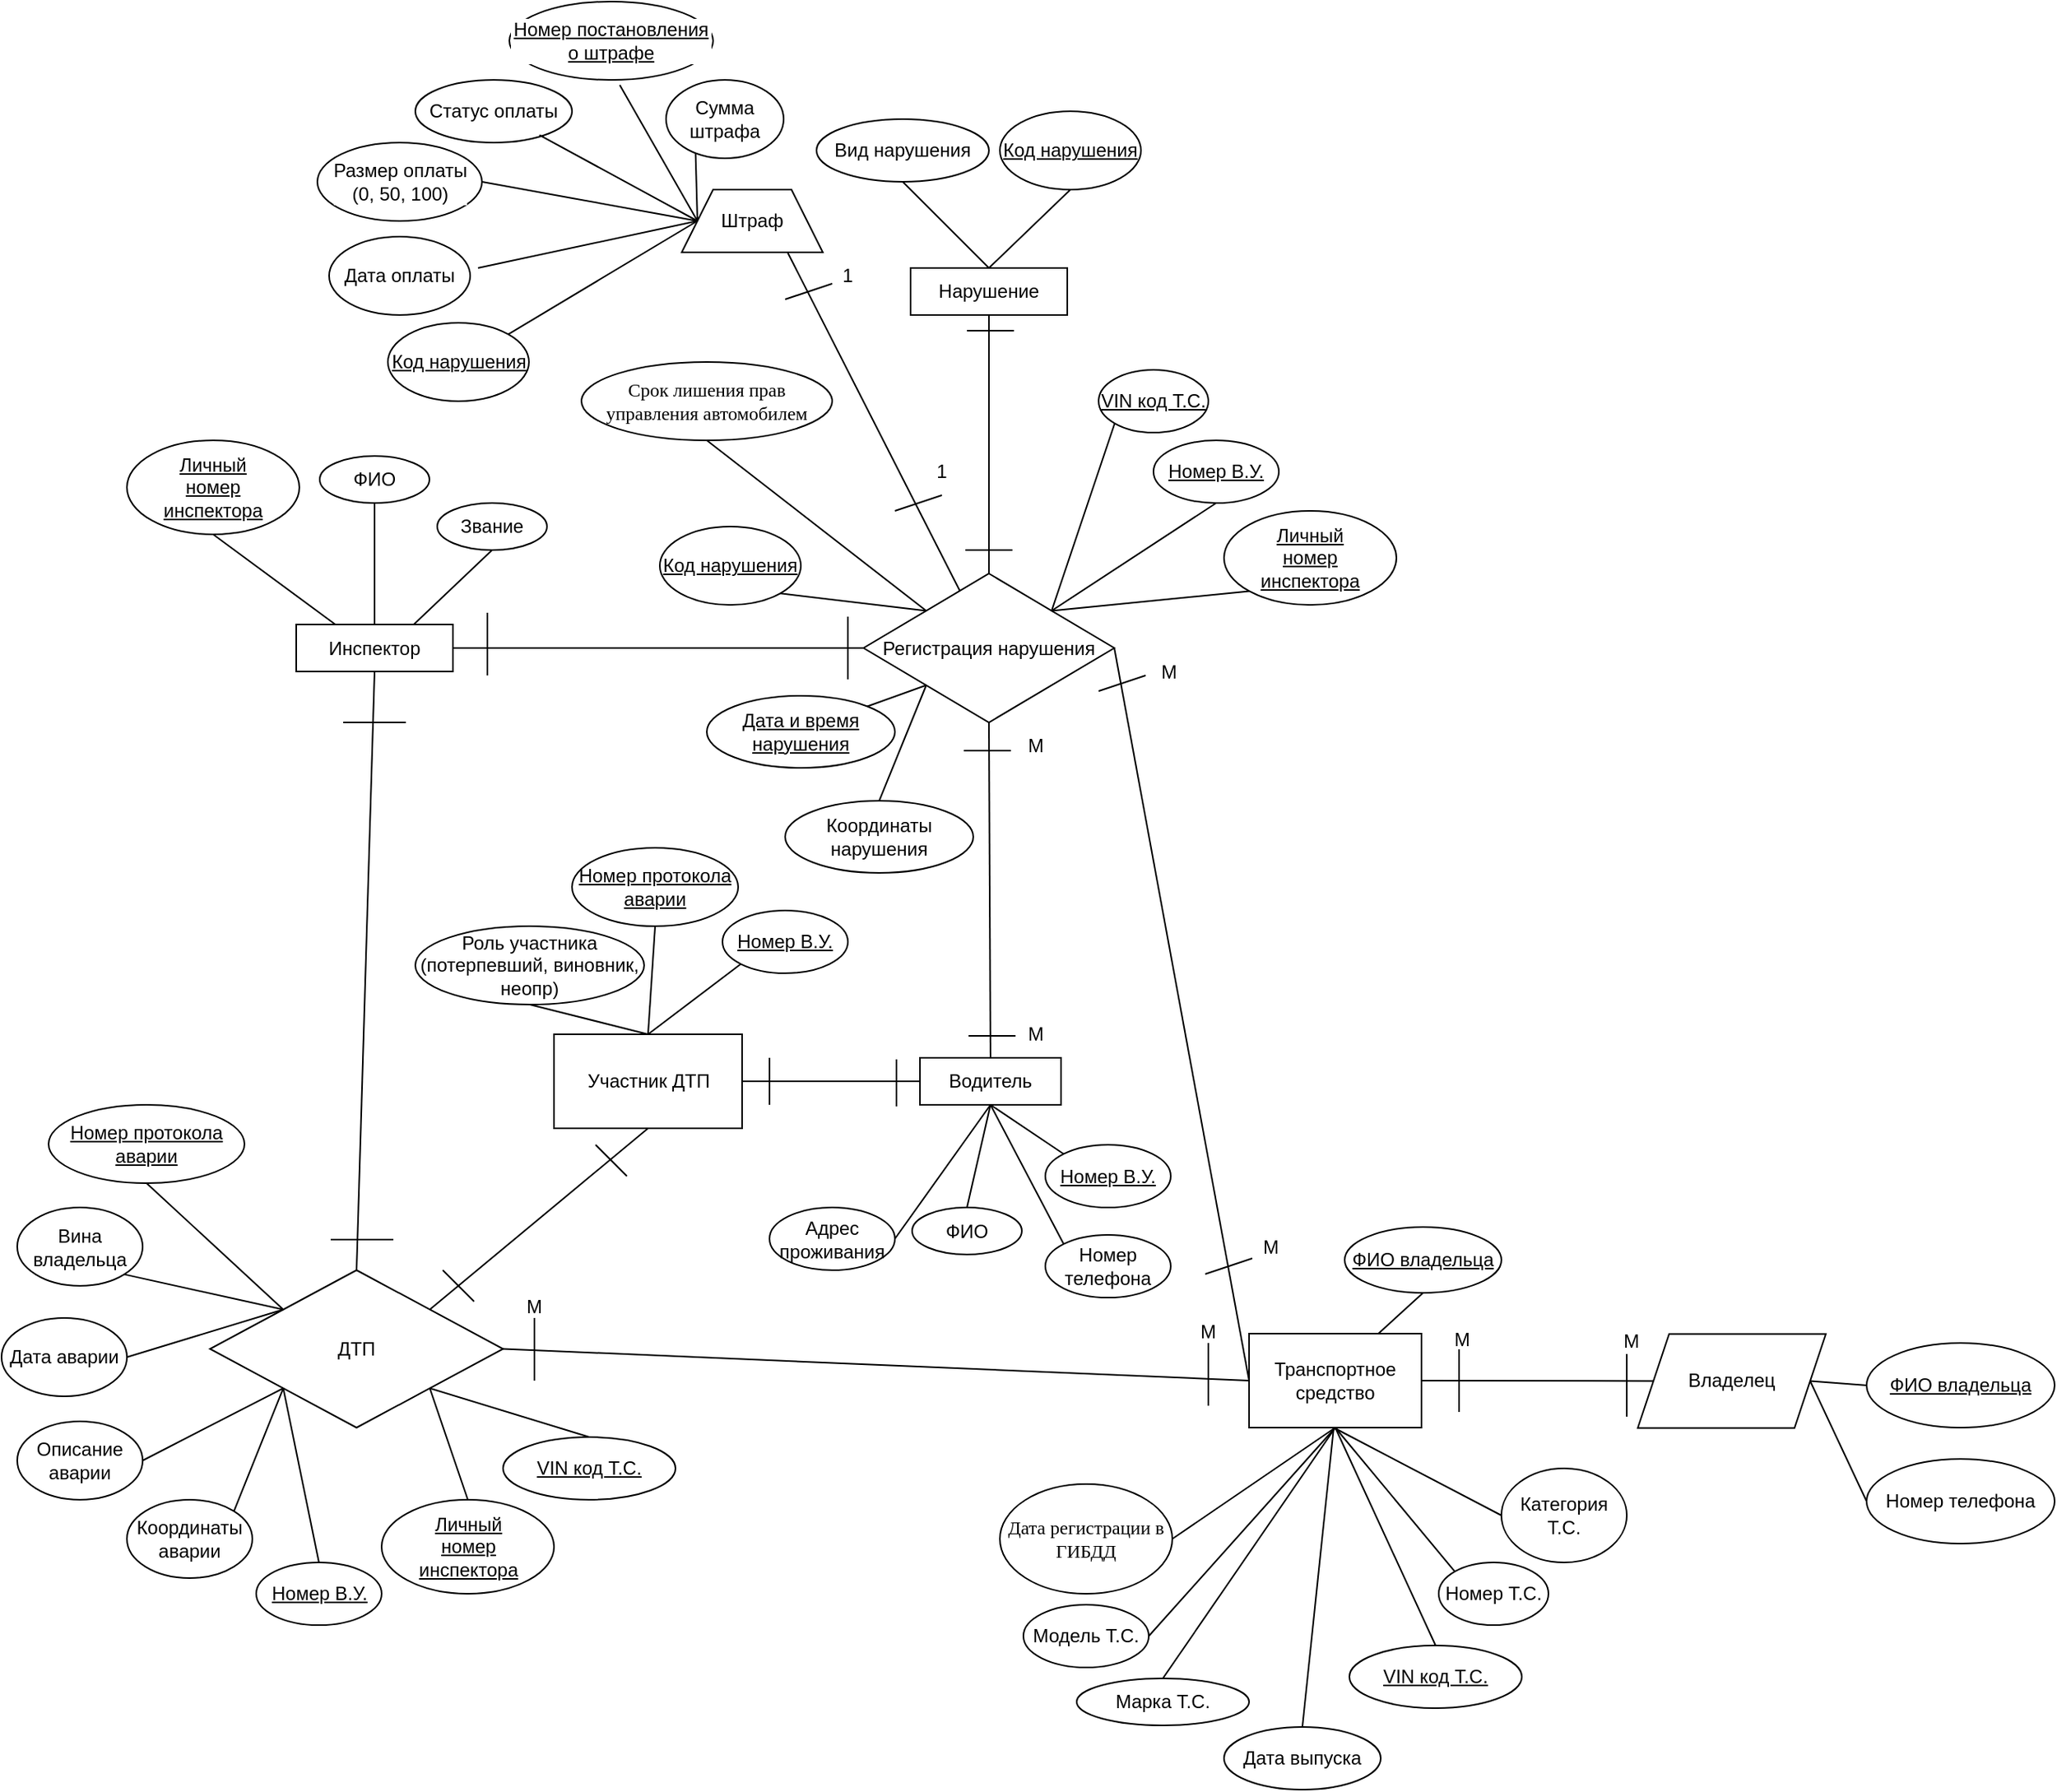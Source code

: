 <mxfile version="24.8.3">
  <diagram name="Страница — 1" id="uybRoan9pvtPxitQQdLI">
    <mxGraphModel dx="2293" dy="2007" grid="1" gridSize="10" guides="1" tooltips="1" connect="1" arrows="0" fold="1" page="1" pageScale="1" pageWidth="827" pageHeight="1169" math="0" shadow="0">
      <root>
        <mxCell id="0" />
        <mxCell id="1" parent="0" />
        <mxCell id="2xZ_PK04om7FWo83Txfk-1" value="Инспектор" style="rounded=0;whiteSpace=wrap;html=1;" parent="1" vertex="1">
          <mxGeometry x="-442" y="127.5" width="100" height="30" as="geometry" />
        </mxCell>
        <mxCell id="2xZ_PK04om7FWo83Txfk-3" value="Водитель" style="rounded=0;whiteSpace=wrap;html=1;" parent="1" vertex="1">
          <mxGeometry x="-44" y="404" width="90" height="30" as="geometry" />
        </mxCell>
        <mxCell id="2xZ_PK04om7FWo83Txfk-4" value="ФИО" style="ellipse;whiteSpace=wrap;html=1;" parent="1" vertex="1">
          <mxGeometry x="-49" y="499.5" width="70" height="30" as="geometry" />
        </mxCell>
        <mxCell id="2xZ_PK04om7FWo83Txfk-9" value="" style="endArrow=none;html=1;rounded=0;exitX=0.5;exitY=1;exitDx=0;exitDy=0;entryX=0.5;entryY=0;entryDx=0;entryDy=0;" parent="1" source="2xZ_PK04om7FWo83Txfk-3" target="2xZ_PK04om7FWo83Txfk-4" edge="1">
          <mxGeometry width="50" height="50" relative="1" as="geometry">
            <mxPoint x="326" y="796.5" as="sourcePoint" />
            <mxPoint x="-14" y="564" as="targetPoint" />
          </mxGeometry>
        </mxCell>
        <mxCell id="2xZ_PK04om7FWo83Txfk-10" value="Номер В.У." style="ellipse;whiteSpace=wrap;html=1;fontStyle=4" parent="1" vertex="1">
          <mxGeometry x="36" y="459.5" width="80" height="40" as="geometry" />
        </mxCell>
        <mxCell id="2xZ_PK04om7FWo83Txfk-11" value="" style="endArrow=none;html=1;rounded=0;entryX=0;entryY=0;entryDx=0;entryDy=0;" parent="1" target="2xZ_PK04om7FWo83Txfk-10" edge="1">
          <mxGeometry width="50" height="50" relative="1" as="geometry">
            <mxPoint x="1" y="434" as="sourcePoint" />
            <mxPoint x="396" y="766.5" as="targetPoint" />
          </mxGeometry>
        </mxCell>
        <mxCell id="2xZ_PK04om7FWo83Txfk-12" value="Номер телефона" style="ellipse;whiteSpace=wrap;html=1;" parent="1" vertex="1">
          <mxGeometry x="36" y="517" width="80" height="40" as="geometry" />
        </mxCell>
        <mxCell id="2xZ_PK04om7FWo83Txfk-13" value="" style="endArrow=none;html=1;rounded=0;entryX=0;entryY=0;entryDx=0;entryDy=0;exitX=0.5;exitY=1;exitDx=0;exitDy=0;" parent="1" source="2xZ_PK04om7FWo83Txfk-3" target="2xZ_PK04om7FWo83Txfk-12" edge="1">
          <mxGeometry width="50" height="50" relative="1" as="geometry">
            <mxPoint x="346" y="816.5" as="sourcePoint" />
            <mxPoint x="396" y="766.5" as="targetPoint" />
          </mxGeometry>
        </mxCell>
        <mxCell id="2xZ_PK04om7FWo83Txfk-15" value="Адрес проживания" style="ellipse;whiteSpace=wrap;html=1;" parent="1" vertex="1">
          <mxGeometry x="-140" y="499.5" width="80" height="40" as="geometry" />
        </mxCell>
        <mxCell id="2xZ_PK04om7FWo83Txfk-17" value="" style="endArrow=none;html=1;rounded=0;exitX=1;exitY=0.5;exitDx=0;exitDy=0;entryX=0.5;entryY=1;entryDx=0;entryDy=0;" parent="1" source="2xZ_PK04om7FWo83Txfk-15" target="2xZ_PK04om7FWo83Txfk-3" edge="1">
          <mxGeometry width="50" height="50" relative="1" as="geometry">
            <mxPoint x="216" y="686.5" as="sourcePoint" />
            <mxPoint x="256" y="636.5" as="targetPoint" />
          </mxGeometry>
        </mxCell>
        <mxCell id="2xZ_PK04om7FWo83Txfk-18" value="Нарушение" style="rounded=0;whiteSpace=wrap;html=1;" parent="1" vertex="1">
          <mxGeometry x="-50" y="-100" width="100" height="30" as="geometry" />
        </mxCell>
        <mxCell id="2xZ_PK04om7FWo83Txfk-20" value="&lt;u&gt;Личный&lt;/u&gt;&lt;div&gt;&lt;u&gt;номер&lt;/u&gt;&lt;/div&gt;&lt;div&gt;&lt;u&gt;инспектора&lt;/u&gt;&lt;/div&gt;" style="ellipse;whiteSpace=wrap;html=1;" parent="1" vertex="1">
          <mxGeometry x="-550" y="10" width="110" height="60" as="geometry" />
        </mxCell>
        <mxCell id="2xZ_PK04om7FWo83Txfk-21" value="" style="endArrow=none;html=1;rounded=0;entryX=0.5;entryY=1;entryDx=0;entryDy=0;exitX=0.25;exitY=0;exitDx=0;exitDy=0;" parent="1" source="2xZ_PK04om7FWo83Txfk-1" target="2xZ_PK04om7FWo83Txfk-20" edge="1">
          <mxGeometry width="50" height="50" relative="1" as="geometry">
            <mxPoint x="-1032" y="140" as="sourcePoint" />
            <mxPoint x="-982" y="90" as="targetPoint" />
          </mxGeometry>
        </mxCell>
        <mxCell id="2xZ_PK04om7FWo83Txfk-24" value="Транспортное&lt;div&gt;средство&lt;/div&gt;" style="rounded=0;whiteSpace=wrap;html=1;" parent="1" vertex="1">
          <mxGeometry x="166" y="580" width="110" height="60" as="geometry" />
        </mxCell>
        <mxCell id="2xZ_PK04om7FWo83Txfk-30" value="Номер Т.С." style="ellipse;whiteSpace=wrap;html=1;fontStyle=0" parent="1" vertex="1">
          <mxGeometry x="287" y="726" width="70" height="40" as="geometry" />
        </mxCell>
        <mxCell id="2xZ_PK04om7FWo83Txfk-32" value="Модель Т.С." style="ellipse;whiteSpace=wrap;html=1;" parent="1" vertex="1">
          <mxGeometry x="22" y="753" width="80" height="40" as="geometry" />
        </mxCell>
        <mxCell id="2xZ_PK04om7FWo83Txfk-34" value="" style="endArrow=none;html=1;rounded=0;exitX=0.5;exitY=1;exitDx=0;exitDy=0;entryX=0;entryY=0;entryDx=0;entryDy=0;" parent="1" source="2xZ_PK04om7FWo83Txfk-24" target="2xZ_PK04om7FWo83Txfk-30" edge="1">
          <mxGeometry width="50" height="50" relative="1" as="geometry">
            <mxPoint x="397" y="686" as="sourcePoint" />
            <mxPoint x="447" y="636" as="targetPoint" />
          </mxGeometry>
        </mxCell>
        <mxCell id="2xZ_PK04om7FWo83Txfk-41" value="Дата выпуска" style="ellipse;whiteSpace=wrap;html=1;" parent="1" vertex="1">
          <mxGeometry x="150" y="831" width="100" height="40" as="geometry" />
        </mxCell>
        <mxCell id="DVrpvTOk0jTV4oM5Se0g-2" value="&#xa;&lt;b style=&quot;font-weight: normal; font-size: 12px;&quot; id=&quot;docs-internal-guid-81faf70e-7fff-be24-3cce-21bf5d25a622&quot;&gt;&lt;span style=&quot;font-size: 12px; font-family: &amp;quot;Times New Roman&amp;quot;, serif; background-color: transparent; font-weight: 400; font-style: normal; font-variant: normal; text-decoration: none; vertical-align: baseline; white-space: pre-wrap;&quot;&gt;Дата регистрации в ГИБДД&lt;/span&gt;&lt;/b&gt;&#xa;&#xa;" style="ellipse;whiteSpace=wrap;html=1;fontColor=#000000;fontSize=12;verticalAlign=top;" parent="1" vertex="1">
          <mxGeometry x="7" y="676" width="110" height="70" as="geometry" />
        </mxCell>
        <mxCell id="DVrpvTOk0jTV4oM5Se0g-3" value="" style="endArrow=none;html=1;rounded=0;exitX=1;exitY=0.5;exitDx=0;exitDy=0;entryX=0.5;entryY=1;entryDx=0;entryDy=0;" parent="1" source="DVrpvTOk0jTV4oM5Se0g-2" target="2xZ_PK04om7FWo83Txfk-24" edge="1">
          <mxGeometry width="50" height="50" relative="1" as="geometry">
            <mxPoint x="127" y="701" as="sourcePoint" />
            <mxPoint x="317" y="646" as="targetPoint" />
            <Array as="points" />
          </mxGeometry>
        </mxCell>
        <mxCell id="DVrpvTOk0jTV4oM5Se0g-5" value="&lt;b style=&quot;font-weight: normal; font-size: 12px;&quot; id=&quot;docs-internal-guid-deb80641-7fff-4cc3-0323-eca9b664dfb7&quot;&gt;&lt;span style=&quot;font-size: 12px; font-family: &amp;quot;Times New Roman&amp;quot;, serif; background-color: transparent; font-weight: 400; font-style: normal; font-variant: normal; text-decoration: none; vertical-align: baseline; white-space: pre-wrap;&quot;&gt;Срок лишения прав управления автомобилем&lt;/span&gt;&lt;/b&gt;" style="ellipse;whiteSpace=wrap;html=1;fontColor=default;verticalAlign=middle;fontSize=12;" parent="1" vertex="1">
          <mxGeometry x="-260" y="-40" width="160" height="50" as="geometry" />
        </mxCell>
        <mxCell id="DVrpvTOk0jTV4oM5Se0g-6" value="" style="endArrow=none;html=1;rounded=0;exitX=0;exitY=0;exitDx=0;exitDy=0;entryX=0.5;entryY=1;entryDx=0;entryDy=0;" parent="1" source="DVrpvTOk0jTV4oM5Se0g-7" target="DVrpvTOk0jTV4oM5Se0g-5" edge="1">
          <mxGeometry width="50" height="50" relative="1" as="geometry">
            <mxPoint x="270" y="180" as="sourcePoint" />
            <mxPoint x="320" y="130" as="targetPoint" />
          </mxGeometry>
        </mxCell>
        <mxCell id="DVrpvTOk0jTV4oM5Se0g-7" value="Регистрация нарушения" style="rhombus;whiteSpace=wrap;html=1;" parent="1" vertex="1">
          <mxGeometry x="-80" y="95" width="160" height="95" as="geometry" />
        </mxCell>
        <mxCell id="DVrpvTOk0jTV4oM5Se0g-9" value="" style="endArrow=none;html=1;rounded=0;entryX=0;entryY=0.5;entryDx=0;entryDy=0;" parent="1" target="DVrpvTOk0jTV4oM5Se0g-10" edge="1">
          <mxGeometry width="50" height="50" relative="1" as="geometry">
            <mxPoint x="220" y="640" as="sourcePoint" />
            <mxPoint x="347.692" y="700.446" as="targetPoint" />
          </mxGeometry>
        </mxCell>
        <mxCell id="DVrpvTOk0jTV4oM5Se0g-10" value="Категория Т.С." style="ellipse;whiteSpace=wrap;html=1;" parent="1" vertex="1">
          <mxGeometry x="327" y="666" width="80" height="60" as="geometry" />
        </mxCell>
        <mxCell id="DVrpvTOk0jTV4oM5Se0g-13" value="VIN код Т.С." style="ellipse;whiteSpace=wrap;html=1;fontStyle=4" parent="1" vertex="1">
          <mxGeometry x="230" y="779" width="110" height="40" as="geometry" />
        </mxCell>
        <mxCell id="DVrpvTOk0jTV4oM5Se0g-15" value="Марка Т.С." style="ellipse;whiteSpace=wrap;html=1;" parent="1" vertex="1">
          <mxGeometry x="56" y="800" width="110" height="30" as="geometry" />
        </mxCell>
        <mxCell id="DVrpvTOk0jTV4oM5Se0g-18" value="" style="endArrow=none;html=1;rounded=0;exitX=0.5;exitY=0;exitDx=0;exitDy=0;entryX=0.5;entryY=1;entryDx=0;entryDy=0;" parent="1" source="DVrpvTOk0jTV4oM5Se0g-13" target="2xZ_PK04om7FWo83Txfk-24" edge="1">
          <mxGeometry width="50" height="50" relative="1" as="geometry">
            <mxPoint x="307" y="856" as="sourcePoint" />
            <mxPoint x="357" y="806" as="targetPoint" />
          </mxGeometry>
        </mxCell>
        <mxCell id="DVrpvTOk0jTV4oM5Se0g-21" value="Код нарушения" style="ellipse;whiteSpace=wrap;html=1;fontStyle=4" parent="1" vertex="1">
          <mxGeometry x="7" y="-200" width="90" height="50" as="geometry" />
        </mxCell>
        <mxCell id="DVrpvTOk0jTV4oM5Se0g-22" value="Вид нарушения" style="ellipse;whiteSpace=wrap;html=1;" parent="1" vertex="1">
          <mxGeometry x="-110" y="-195" width="110" height="40" as="geometry" />
        </mxCell>
        <mxCell id="DVrpvTOk0jTV4oM5Se0g-23" value="" style="endArrow=none;html=1;rounded=0;exitX=0.5;exitY=0;exitDx=0;exitDy=0;entryX=0.5;entryY=1;entryDx=0;entryDy=0;" parent="1" source="2xZ_PK04om7FWo83Txfk-18" target="DVrpvTOk0jTV4oM5Se0g-22" edge="1">
          <mxGeometry width="50" height="50" relative="1" as="geometry">
            <mxPoint x="-130" y="140" as="sourcePoint" />
            <mxPoint x="-80" y="90" as="targetPoint" />
          </mxGeometry>
        </mxCell>
        <mxCell id="DVrpvTOk0jTV4oM5Se0g-24" value="" style="endArrow=none;html=1;rounded=0;exitX=0.5;exitY=1;exitDx=0;exitDy=0;entryX=0.5;entryY=0;entryDx=0;entryDy=0;" parent="1" source="DVrpvTOk0jTV4oM5Se0g-21" target="2xZ_PK04om7FWo83Txfk-18" edge="1">
          <mxGeometry width="50" height="50" relative="1" as="geometry">
            <mxPoint x="-130" y="140" as="sourcePoint" />
            <mxPoint x="-80" y="90" as="targetPoint" />
          </mxGeometry>
        </mxCell>
        <mxCell id="DVrpvTOk0jTV4oM5Se0g-27" value="&lt;u&gt;Дата и время нарушения&lt;/u&gt;" style="ellipse;whiteSpace=wrap;html=1;" parent="1" vertex="1">
          <mxGeometry x="-180" y="173" width="120" height="46" as="geometry" />
        </mxCell>
        <mxCell id="DVrpvTOk0jTV4oM5Se0g-28" value="" style="endArrow=none;html=1;rounded=0;exitX=1;exitY=0;exitDx=0;exitDy=0;entryX=0;entryY=1;entryDx=0;entryDy=0;" parent="1" source="DVrpvTOk0jTV4oM5Se0g-27" target="DVrpvTOk0jTV4oM5Se0g-7" edge="1">
          <mxGeometry width="50" height="50" relative="1" as="geometry">
            <mxPoint x="10" y="200" as="sourcePoint" />
            <mxPoint x="60" y="150" as="targetPoint" />
          </mxGeometry>
        </mxCell>
        <mxCell id="DVrpvTOk0jTV4oM5Se0g-29" value="Координаты нарушения" style="ellipse;whiteSpace=wrap;html=1;" parent="1" vertex="1">
          <mxGeometry x="-130" y="240" width="120" height="46" as="geometry" />
        </mxCell>
        <mxCell id="DVrpvTOk0jTV4oM5Se0g-30" value="" style="endArrow=none;html=1;rounded=0;exitX=0.5;exitY=0;exitDx=0;exitDy=0;entryX=0;entryY=1;entryDx=0;entryDy=0;" parent="1" source="DVrpvTOk0jTV4oM5Se0g-29" target="DVrpvTOk0jTV4oM5Se0g-7" edge="1">
          <mxGeometry width="50" height="50" relative="1" as="geometry">
            <mxPoint x="10" y="210" as="sourcePoint" />
            <mxPoint x="60" y="160" as="targetPoint" />
          </mxGeometry>
        </mxCell>
        <mxCell id="DVrpvTOk0jTV4oM5Se0g-31" value="Номер В.У." style="ellipse;whiteSpace=wrap;html=1;fontStyle=4" parent="1" vertex="1">
          <mxGeometry x="105" y="10" width="80" height="40" as="geometry" />
        </mxCell>
        <mxCell id="DVrpvTOk0jTV4oM5Se0g-32" value="" style="endArrow=none;html=1;rounded=0;entryX=0.5;entryY=1;entryDx=0;entryDy=0;exitX=1;exitY=0;exitDx=0;exitDy=0;" parent="1" source="DVrpvTOk0jTV4oM5Se0g-7" target="DVrpvTOk0jTV4oM5Se0g-31" edge="1">
          <mxGeometry width="50" height="50" relative="1" as="geometry">
            <mxPoint y="190" as="sourcePoint" />
            <mxPoint x="50" y="140" as="targetPoint" />
          </mxGeometry>
        </mxCell>
        <mxCell id="DVrpvTOk0jTV4oM5Se0g-33" value="Код нарушения" style="ellipse;whiteSpace=wrap;html=1;fontStyle=4;horizontal=1;strokeColor=default;" parent="1" vertex="1">
          <mxGeometry x="-210" y="65" width="90" height="50" as="geometry" />
        </mxCell>
        <mxCell id="DVrpvTOk0jTV4oM5Se0g-34" value="" style="endArrow=none;html=1;rounded=0;exitX=1;exitY=1;exitDx=0;exitDy=0;entryX=0;entryY=0;entryDx=0;entryDy=0;" parent="1" source="DVrpvTOk0jTV4oM5Se0g-33" target="DVrpvTOk0jTV4oM5Se0g-7" edge="1">
          <mxGeometry width="50" height="50" relative="1" as="geometry">
            <mxPoint x="-100" y="180" as="sourcePoint" />
            <mxPoint x="-50" y="130" as="targetPoint" />
          </mxGeometry>
        </mxCell>
        <mxCell id="DVrpvTOk0jTV4oM5Se0g-36" value="" style="endArrow=none;html=1;rounded=0;entryX=0.5;entryY=1;entryDx=0;entryDy=0;exitX=0.5;exitY=0;exitDx=0;exitDy=0;" parent="1" source="DVrpvTOk0jTV4oM5Se0g-7" target="2xZ_PK04om7FWo83Txfk-18" edge="1">
          <mxGeometry width="50" height="50" relative="1" as="geometry">
            <mxPoint x="70" y="20" as="sourcePoint" />
            <mxPoint y="-130" as="targetPoint" />
          </mxGeometry>
        </mxCell>
        <mxCell id="DVrpvTOk0jTV4oM5Se0g-37" value="Размер оплаты&lt;div&gt;(0, 50, 100)&lt;/div&gt;" style="ellipse;whiteSpace=wrap;html=1;labelBackgroundColor=#FFFFFF;" parent="1" vertex="1">
          <mxGeometry x="-428.5" y="-180" width="105" height="50" as="geometry" />
        </mxCell>
        <mxCell id="DVrpvTOk0jTV4oM5Se0g-39" value="Статус оплаты" style="ellipse;whiteSpace=wrap;html=1;labelBackgroundColor=#FFFFFF;" parent="1" vertex="1">
          <mxGeometry x="-366" y="-220" width="100" height="40" as="geometry" />
        </mxCell>
        <mxCell id="DVrpvTOk0jTV4oM5Se0g-41" value="Дата оплаты" style="ellipse;whiteSpace=wrap;html=1;fontStyle=0;labelBackgroundColor=#FFFFFF;" parent="1" vertex="1">
          <mxGeometry x="-421" y="-120" width="90" height="50" as="geometry" />
        </mxCell>
        <mxCell id="DVrpvTOk0jTV4oM5Se0g-43" value="Номер постановления о штрафе" style="ellipse;whiteSpace=wrap;html=1;fontStyle=4;labelBackgroundColor=#FFFFFF;" parent="1" vertex="1">
          <mxGeometry x="-306" y="-270" width="130" height="50" as="geometry" />
        </mxCell>
        <mxCell id="DVrpvTOk0jTV4oM5Se0g-53" value="&lt;u&gt;Личный&lt;/u&gt;&lt;div&gt;&lt;u&gt;номер&lt;/u&gt;&lt;/div&gt;&lt;div&gt;&lt;u&gt;инспектора&lt;/u&gt;&lt;/div&gt;" style="ellipse;whiteSpace=wrap;html=1;" parent="1" vertex="1">
          <mxGeometry x="150" y="55" width="110" height="60" as="geometry" />
        </mxCell>
        <mxCell id="DVrpvTOk0jTV4oM5Se0g-54" value="" style="endArrow=none;html=1;rounded=0;entryX=0;entryY=1;entryDx=0;entryDy=0;exitX=1;exitY=0;exitDx=0;exitDy=0;" parent="1" source="DVrpvTOk0jTV4oM5Se0g-7" target="DVrpvTOk0jTV4oM5Se0g-53" edge="1">
          <mxGeometry width="50" height="50" relative="1" as="geometry">
            <mxPoint x="-70" y="190" as="sourcePoint" />
            <mxPoint x="-20" y="140" as="targetPoint" />
          </mxGeometry>
        </mxCell>
        <mxCell id="DVrpvTOk0jTV4oM5Se0g-55" value="VIN код Т.С." style="ellipse;whiteSpace=wrap;html=1;fontStyle=4" parent="1" vertex="1">
          <mxGeometry x="70" y="-35" width="70" height="40" as="geometry" />
        </mxCell>
        <mxCell id="DVrpvTOk0jTV4oM5Se0g-56" value="" style="endArrow=none;html=1;rounded=0;entryX=0;entryY=1;entryDx=0;entryDy=0;exitX=1;exitY=0;exitDx=0;exitDy=0;" parent="1" source="DVrpvTOk0jTV4oM5Se0g-7" target="DVrpvTOk0jTV4oM5Se0g-55" edge="1">
          <mxGeometry width="50" height="50" relative="1" as="geometry">
            <mxPoint x="40" y="120" as="sourcePoint" />
            <mxPoint x="90" y="110" as="targetPoint" />
          </mxGeometry>
        </mxCell>
        <mxCell id="DVrpvTOk0jTV4oM5Se0g-57" value="" style="endArrow=none;html=1;rounded=0;exitX=1;exitY=0.5;exitDx=0;exitDy=0;entryX=0;entryY=0.5;entryDx=0;entryDy=0;" parent="1" source="2xZ_PK04om7FWo83Txfk-1" target="DVrpvTOk0jTV4oM5Se0g-7" edge="1">
          <mxGeometry width="50" height="50" relative="1" as="geometry">
            <mxPoint x="40" y="160" as="sourcePoint" />
            <mxPoint x="90" y="110" as="targetPoint" />
          </mxGeometry>
        </mxCell>
        <mxCell id="DVrpvTOk0jTV4oM5Se0g-58" value="ФИО" style="ellipse;whiteSpace=wrap;html=1;" parent="1" vertex="1">
          <mxGeometry x="-427" y="20" width="70" height="30" as="geometry" />
        </mxCell>
        <mxCell id="DVrpvTOk0jTV4oM5Se0g-59" value="Звание" style="ellipse;whiteSpace=wrap;html=1;" parent="1" vertex="1">
          <mxGeometry x="-352" y="50" width="70" height="30" as="geometry" />
        </mxCell>
        <mxCell id="DVrpvTOk0jTV4oM5Se0g-60" value="" style="endArrow=none;html=1;rounded=0;exitX=0.5;exitY=0;exitDx=0;exitDy=0;entryX=0.5;entryY=1;entryDx=0;entryDy=0;" parent="1" source="2xZ_PK04om7FWo83Txfk-1" target="DVrpvTOk0jTV4oM5Se0g-58" edge="1">
          <mxGeometry width="50" height="50" relative="1" as="geometry">
            <mxPoint x="-162" y="150" as="sourcePoint" />
            <mxPoint x="-112" y="100" as="targetPoint" />
          </mxGeometry>
        </mxCell>
        <mxCell id="DVrpvTOk0jTV4oM5Se0g-61" value="" style="endArrow=none;html=1;rounded=0;exitX=0.75;exitY=0;exitDx=0;exitDy=0;entryX=0.5;entryY=1;entryDx=0;entryDy=0;" parent="1" source="2xZ_PK04om7FWo83Txfk-1" target="DVrpvTOk0jTV4oM5Se0g-59" edge="1">
          <mxGeometry width="50" height="50" relative="1" as="geometry">
            <mxPoint x="-162" y="150" as="sourcePoint" />
            <mxPoint x="-112" y="100" as="targetPoint" />
          </mxGeometry>
        </mxCell>
        <mxCell id="DVrpvTOk0jTV4oM5Se0g-62" value="Штраф" style="shape=trapezoid;perimeter=trapezoidPerimeter;whiteSpace=wrap;html=1;fixedSize=1;labelBackgroundColor=#FFFFFF;" parent="1" vertex="1">
          <mxGeometry x="-196" y="-150" width="90" height="40" as="geometry" />
        </mxCell>
        <mxCell id="DVrpvTOk0jTV4oM5Se0g-71" value="" style="endArrow=none;html=1;rounded=0;entryX=0;entryY=0.5;entryDx=0;entryDy=0;exitX=1;exitY=0.5;exitDx=0;exitDy=0;" parent="1" source="2xZ_PK04om7FWo83Txfk-24" target="DVrpvTOk0jTV4oM5Se0g-72" edge="1">
          <mxGeometry width="50" height="50" relative="1" as="geometry">
            <mxPoint x="-33" y="697" as="sourcePoint" />
            <mxPoint x="347.0" y="627" as="targetPoint" />
          </mxGeometry>
        </mxCell>
        <mxCell id="DVrpvTOk0jTV4oM5Se0g-72" value="Владелец" style="shape=parallelogram;perimeter=parallelogramPerimeter;whiteSpace=wrap;html=1;fixedSize=1;" parent="1" vertex="1">
          <mxGeometry x="414" y="580.25" width="120" height="60" as="geometry" />
        </mxCell>
        <mxCell id="DVrpvTOk0jTV4oM5Se0g-73" value="" style="endArrow=none;html=1;rounded=0;exitX=1;exitY=0.5;exitDx=0;exitDy=0;entryX=0;entryY=0.5;entryDx=0;entryDy=0;" parent="1" source="DVrpvTOk0jTV4oM5Se0g-7" target="2xZ_PK04om7FWo83Txfk-24" edge="1">
          <mxGeometry width="50" height="50" relative="1" as="geometry">
            <mxPoint x="340" y="230" as="sourcePoint" />
            <mxPoint x="390" y="180" as="targetPoint" />
          </mxGeometry>
        </mxCell>
        <mxCell id="DVrpvTOk0jTV4oM5Se0g-75" value="Сумма штрафа" style="ellipse;whiteSpace=wrap;html=1;" parent="1" vertex="1">
          <mxGeometry x="-206" y="-220" width="75" height="50" as="geometry" />
        </mxCell>
        <mxCell id="DVrpvTOk0jTV4oM5Se0g-83" value="ДТП" style="rhombus;whiteSpace=wrap;html=1;" parent="1" vertex="1">
          <mxGeometry x="-497" y="539.5" width="187" height="100.5" as="geometry" />
        </mxCell>
        <mxCell id="DVrpvTOk0jTV4oM5Se0g-84" value="Координаты аварии" style="ellipse;whiteSpace=wrap;html=1;" parent="1" vertex="1">
          <mxGeometry x="-550" y="686" width="80" height="50" as="geometry" />
        </mxCell>
        <mxCell id="DVrpvTOk0jTV4oM5Se0g-85" value="Дата аварии" style="ellipse;whiteSpace=wrap;html=1;" parent="1" vertex="1">
          <mxGeometry x="-630" y="570" width="80" height="50" as="geometry" />
        </mxCell>
        <mxCell id="DVrpvTOk0jTV4oM5Se0g-86" value="Вина владельца" style="ellipse;whiteSpace=wrap;html=1;" parent="1" vertex="1">
          <mxGeometry x="-620" y="499.5" width="80" height="50" as="geometry" />
        </mxCell>
        <mxCell id="DVrpvTOk0jTV4oM5Se0g-88" value="Описание аварии" style="ellipse;whiteSpace=wrap;html=1;" parent="1" vertex="1">
          <mxGeometry x="-620" y="636" width="80" height="50" as="geometry" />
        </mxCell>
        <mxCell id="DVrpvTOk0jTV4oM5Se0g-92" value="" style="endArrow=none;html=1;rounded=0;exitX=0.5;exitY=1;exitDx=0;exitDy=0;entryX=0.5;entryY=0;entryDx=0;entryDy=0;" parent="1" source="DVrpvTOk0jTV4oM5Se0g-7" target="2xZ_PK04om7FWo83Txfk-3" edge="1">
          <mxGeometry width="50" height="50" relative="1" as="geometry">
            <mxPoint y="170" as="sourcePoint" />
            <mxPoint y="310" as="targetPoint" />
          </mxGeometry>
        </mxCell>
        <mxCell id="DVrpvTOk0jTV4oM5Se0g-93" value="" style="endArrow=none;html=1;rounded=0;exitX=0.75;exitY=1;exitDx=0;exitDy=0;" parent="1" source="DVrpvTOk0jTV4oM5Se0g-62" target="DVrpvTOk0jTV4oM5Se0g-7" edge="1">
          <mxGeometry width="50" height="50" relative="1" as="geometry">
            <mxPoint x="-130" y="-60" as="sourcePoint" />
            <mxPoint x="-80" y="-110" as="targetPoint" />
          </mxGeometry>
        </mxCell>
        <mxCell id="DVrpvTOk0jTV4oM5Se0g-94" value="Код нарушения" style="ellipse;whiteSpace=wrap;html=1;fontStyle=4" parent="1" vertex="1">
          <mxGeometry x="-383.5" y="-65" width="90" height="50" as="geometry" />
        </mxCell>
        <mxCell id="DVrpvTOk0jTV4oM5Se0g-95" value="" style="endArrow=none;html=1;rounded=0;entryX=0.542;entryY=1.064;entryDx=0;entryDy=0;entryPerimeter=0;" parent="1" target="DVrpvTOk0jTV4oM5Se0g-43" edge="1">
          <mxGeometry width="50" height="50" relative="1" as="geometry">
            <mxPoint x="-186" y="-130" as="sourcePoint" />
            <mxPoint x="-76" y="-40" as="targetPoint" />
          </mxGeometry>
        </mxCell>
        <mxCell id="DVrpvTOk0jTV4oM5Se0g-96" value="" style="endArrow=none;html=1;rounded=0;entryX=1;entryY=0.5;entryDx=0;entryDy=0;" parent="1" target="DVrpvTOk0jTV4oM5Se0g-37" edge="1">
          <mxGeometry width="50" height="50" relative="1" as="geometry">
            <mxPoint x="-186" y="-130" as="sourcePoint" />
            <mxPoint x="-226" y="-207" as="targetPoint" />
          </mxGeometry>
        </mxCell>
        <mxCell id="DVrpvTOk0jTV4oM5Se0g-97" value="" style="endArrow=none;html=1;rounded=0;entryX=0.792;entryY=0.88;entryDx=0;entryDy=0;entryPerimeter=0;" parent="1" target="DVrpvTOk0jTV4oM5Se0g-39" edge="1">
          <mxGeometry width="50" height="50" relative="1" as="geometry">
            <mxPoint x="-186" y="-130" as="sourcePoint" />
            <mxPoint x="-314" y="-145" as="targetPoint" />
          </mxGeometry>
        </mxCell>
        <mxCell id="DVrpvTOk0jTV4oM5Se0g-98" value="" style="endArrow=none;html=1;rounded=0;exitX=0;exitY=0.5;exitDx=0;exitDy=0;" parent="1" source="DVrpvTOk0jTV4oM5Se0g-62" edge="1">
          <mxGeometry width="50" height="50" relative="1" as="geometry">
            <mxPoint x="-224" y="-133" as="sourcePoint" />
            <mxPoint x="-326" y="-100" as="targetPoint" />
          </mxGeometry>
        </mxCell>
        <mxCell id="DVrpvTOk0jTV4oM5Se0g-99" value="" style="endArrow=none;html=1;rounded=0;exitX=0;exitY=0.5;exitDx=0;exitDy=0;entryX=1;entryY=0;entryDx=0;entryDy=0;" parent="1" source="DVrpvTOk0jTV4oM5Se0g-62" target="DVrpvTOk0jTV4oM5Se0g-94" edge="1">
          <mxGeometry width="50" height="50" relative="1" as="geometry">
            <mxPoint x="-230" y="-120" as="sourcePoint" />
            <mxPoint x="-316" y="-90" as="targetPoint" />
          </mxGeometry>
        </mxCell>
        <mxCell id="DVrpvTOk0jTV4oM5Se0g-100" value="" style="endArrow=none;html=1;rounded=0;entryX=0.251;entryY=0.935;entryDx=0;entryDy=0;exitX=0;exitY=0.5;exitDx=0;exitDy=0;entryPerimeter=0;" parent="1" source="DVrpvTOk0jTV4oM5Se0g-62" target="DVrpvTOk0jTV4oM5Se0g-75" edge="1">
          <mxGeometry width="50" height="50" relative="1" as="geometry">
            <mxPoint x="-146" y="-150" as="sourcePoint" />
            <mxPoint x="-226" y="-207" as="targetPoint" />
            <Array as="points">
              <mxPoint x="-186" y="-130" />
            </Array>
          </mxGeometry>
        </mxCell>
        <mxCell id="DVrpvTOk0jTV4oM5Se0g-101" style="edgeStyle=orthogonalEdgeStyle;rounded=0;orthogonalLoop=1;jettySize=auto;html=1;exitX=0.5;exitY=1;exitDx=0;exitDy=0;" parent="1" source="DVrpvTOk0jTV4oM5Se0g-83" target="DVrpvTOk0jTV4oM5Se0g-83" edge="1">
          <mxGeometry relative="1" as="geometry" />
        </mxCell>
        <mxCell id="DVrpvTOk0jTV4oM5Se0g-109" value="" style="endArrow=none;html=1;rounded=0;entryX=0.5;entryY=1;entryDx=0;entryDy=0;exitX=0.5;exitY=0;exitDx=0;exitDy=0;" parent="1" source="DVrpvTOk0jTV4oM5Se0g-83" target="2xZ_PK04om7FWo83Txfk-1" edge="1">
          <mxGeometry width="50" height="50" relative="1" as="geometry">
            <mxPoint x="-260" y="410" as="sourcePoint" />
            <mxPoint x="-210" y="360" as="targetPoint" />
          </mxGeometry>
        </mxCell>
        <mxCell id="DVrpvTOk0jTV4oM5Se0g-110" value="" style="endArrow=none;html=1;rounded=0;entryX=0;entryY=0.5;entryDx=0;entryDy=0;exitX=1;exitY=0.5;exitDx=0;exitDy=0;" parent="1" source="DVrpvTOk0jTV4oM5Se0g-83" target="2xZ_PK04om7FWo83Txfk-24" edge="1">
          <mxGeometry width="50" height="50" relative="1" as="geometry">
            <mxPoint x="-260" y="410" as="sourcePoint" />
            <mxPoint x="-210" y="360" as="targetPoint" />
          </mxGeometry>
        </mxCell>
        <mxCell id="DVrpvTOk0jTV4oM5Se0g-111" value="&lt;u&gt;Личный&lt;/u&gt;&lt;div&gt;&lt;u&gt;номер&lt;/u&gt;&lt;/div&gt;&lt;div&gt;&lt;u&gt;инспектора&lt;/u&gt;&lt;/div&gt;" style="ellipse;whiteSpace=wrap;html=1;" parent="1" vertex="1">
          <mxGeometry x="-387.5" y="686" width="110" height="60" as="geometry" />
        </mxCell>
        <mxCell id="DVrpvTOk0jTV4oM5Se0g-112" value="VIN код Т.С." style="ellipse;whiteSpace=wrap;html=1;fontStyle=4" parent="1" vertex="1">
          <mxGeometry x="-310" y="646" width="110" height="40" as="geometry" />
        </mxCell>
        <mxCell id="DVrpvTOk0jTV4oM5Se0g-113" value="" style="endArrow=none;html=1;rounded=0;entryX=0;entryY=0.5;entryDx=0;entryDy=0;exitX=1;exitY=0.5;exitDx=0;exitDy=0;" parent="1" source="DVrpvTOk0jTV4oM5Se0g-137" target="2xZ_PK04om7FWo83Txfk-3" edge="1">
          <mxGeometry width="50" height="50" relative="1" as="geometry">
            <mxPoint x="-180" y="610" as="sourcePoint" />
            <mxPoint x="-130" y="560" as="targetPoint" />
          </mxGeometry>
        </mxCell>
        <mxCell id="DVrpvTOk0jTV4oM5Se0g-114" value="Номер В.У." style="ellipse;whiteSpace=wrap;html=1;fontStyle=4" parent="1" vertex="1">
          <mxGeometry x="-467.5" y="726" width="80" height="40" as="geometry" />
        </mxCell>
        <mxCell id="DVrpvTOk0jTV4oM5Se0g-115" value="" style="endArrow=none;html=1;rounded=0;exitX=1;exitY=1;exitDx=0;exitDy=0;entryX=0.5;entryY=0;entryDx=0;entryDy=0;" parent="1" source="DVrpvTOk0jTV4oM5Se0g-83" target="DVrpvTOk0jTV4oM5Se0g-112" edge="1">
          <mxGeometry width="50" height="50" relative="1" as="geometry">
            <mxPoint x="-270" y="620" as="sourcePoint" />
            <mxPoint x="-220" y="570" as="targetPoint" />
          </mxGeometry>
        </mxCell>
        <mxCell id="DVrpvTOk0jTV4oM5Se0g-116" value="" style="endArrow=none;html=1;rounded=0;exitX=1;exitY=1;exitDx=0;exitDy=0;entryX=0.5;entryY=0;entryDx=0;entryDy=0;" parent="1" source="DVrpvTOk0jTV4oM5Se0g-83" target="DVrpvTOk0jTV4oM5Se0g-111" edge="1">
          <mxGeometry width="50" height="50" relative="1" as="geometry">
            <mxPoint x="-270" y="620" as="sourcePoint" />
            <mxPoint x="-220" y="570" as="targetPoint" />
          </mxGeometry>
        </mxCell>
        <mxCell id="DVrpvTOk0jTV4oM5Se0g-117" value="" style="endArrow=none;html=1;rounded=0;exitX=0;exitY=1;exitDx=0;exitDy=0;entryX=0.5;entryY=0;entryDx=0;entryDy=0;" parent="1" source="DVrpvTOk0jTV4oM5Se0g-83" target="DVrpvTOk0jTV4oM5Se0g-114" edge="1">
          <mxGeometry width="50" height="50" relative="1" as="geometry">
            <mxPoint x="-270" y="620" as="sourcePoint" />
            <mxPoint x="-220" y="570" as="targetPoint" />
          </mxGeometry>
        </mxCell>
        <mxCell id="DVrpvTOk0jTV4oM5Se0g-118" value="" style="endArrow=none;html=1;rounded=0;entryX=0;entryY=1;entryDx=0;entryDy=0;exitX=1;exitY=0;exitDx=0;exitDy=0;" parent="1" source="DVrpvTOk0jTV4oM5Se0g-84" target="DVrpvTOk0jTV4oM5Se0g-83" edge="1">
          <mxGeometry width="50" height="50" relative="1" as="geometry">
            <mxPoint x="-270" y="620" as="sourcePoint" />
            <mxPoint x="-220" y="570" as="targetPoint" />
          </mxGeometry>
        </mxCell>
        <mxCell id="DVrpvTOk0jTV4oM5Se0g-119" value="" style="endArrow=none;html=1;rounded=0;exitX=0;exitY=1;exitDx=0;exitDy=0;entryX=1;entryY=0.5;entryDx=0;entryDy=0;" parent="1" source="DVrpvTOk0jTV4oM5Se0g-83" target="DVrpvTOk0jTV4oM5Se0g-88" edge="1">
          <mxGeometry width="50" height="50" relative="1" as="geometry">
            <mxPoint x="-270" y="620" as="sourcePoint" />
            <mxPoint x="-220" y="570" as="targetPoint" />
          </mxGeometry>
        </mxCell>
        <mxCell id="DVrpvTOk0jTV4oM5Se0g-120" value="" style="endArrow=none;html=1;rounded=0;entryX=0;entryY=0;entryDx=0;entryDy=0;exitX=1;exitY=0.5;exitDx=0;exitDy=0;" parent="1" source="DVrpvTOk0jTV4oM5Se0g-85" target="DVrpvTOk0jTV4oM5Se0g-83" edge="1">
          <mxGeometry width="50" height="50" relative="1" as="geometry">
            <mxPoint x="-270" y="620" as="sourcePoint" />
            <mxPoint x="-220" y="570" as="targetPoint" />
          </mxGeometry>
        </mxCell>
        <mxCell id="DVrpvTOk0jTV4oM5Se0g-121" value="" style="endArrow=none;html=1;rounded=0;exitX=0;exitY=0;exitDx=0;exitDy=0;entryX=1;entryY=1;entryDx=0;entryDy=0;" parent="1" source="DVrpvTOk0jTV4oM5Se0g-83" target="DVrpvTOk0jTV4oM5Se0g-86" edge="1">
          <mxGeometry width="50" height="50" relative="1" as="geometry">
            <mxPoint x="-270" y="620" as="sourcePoint" />
            <mxPoint x="-220" y="570" as="targetPoint" />
          </mxGeometry>
        </mxCell>
        <mxCell id="DVrpvTOk0jTV4oM5Se0g-122" value="" style="endArrow=none;html=1;rounded=0;exitX=0.5;exitY=0;exitDx=0;exitDy=0;entryX=0.5;entryY=1;entryDx=0;entryDy=0;" parent="1" source="DVrpvTOk0jTV4oM5Se0g-137" target="DVrpvTOk0jTV4oM5Se0g-140" edge="1">
          <mxGeometry width="50" height="50" relative="1" as="geometry">
            <mxPoint x="-270" y="620" as="sourcePoint" />
            <mxPoint x="-497.026" y="478.357" as="targetPoint" />
          </mxGeometry>
        </mxCell>
        <mxCell id="DVrpvTOk0jTV4oM5Se0g-123" value="" style="endArrow=none;html=1;rounded=0;exitX=0.5;exitY=0;exitDx=0;exitDy=0;entryX=0.5;entryY=1;entryDx=0;entryDy=0;" parent="1" source="DVrpvTOk0jTV4oM5Se0g-137" target="DVrpvTOk0jTV4oM5Se0g-139" edge="1">
          <mxGeometry width="50" height="50" relative="1" as="geometry">
            <mxPoint x="-270" y="620" as="sourcePoint" />
            <mxPoint x="-484.526" y="414.357" as="targetPoint" />
          </mxGeometry>
        </mxCell>
        <mxCell id="DVrpvTOk0jTV4oM5Se0g-124" value="Номер протокола аварии" style="ellipse;whiteSpace=wrap;html=1;fontStyle=4" parent="1" vertex="1">
          <mxGeometry x="-600" y="434" width="125" height="50" as="geometry" />
        </mxCell>
        <mxCell id="DVrpvTOk0jTV4oM5Se0g-125" value="" style="endArrow=none;html=1;rounded=0;exitX=0.5;exitY=1;exitDx=0;exitDy=0;entryX=0;entryY=0;entryDx=0;entryDy=0;" parent="1" source="DVrpvTOk0jTV4oM5Se0g-124" target="DVrpvTOk0jTV4oM5Se0g-83" edge="1">
          <mxGeometry width="50" height="50" relative="1" as="geometry">
            <mxPoint x="-160" y="340" as="sourcePoint" />
            <mxPoint x="-410" y="600" as="targetPoint" />
          </mxGeometry>
        </mxCell>
        <mxCell id="DVrpvTOk0jTV4oM5Se0g-126" value="" style="endArrow=none;html=1;rounded=0;exitX=1;exitY=0.5;exitDx=0;exitDy=0;entryX=0.5;entryY=1;entryDx=0;entryDy=0;" parent="1" source="2xZ_PK04om7FWo83Txfk-32" target="2xZ_PK04om7FWo83Txfk-24" edge="1">
          <mxGeometry width="50" height="50" relative="1" as="geometry">
            <mxPoint x="240" y="710" as="sourcePoint" />
            <mxPoint x="290" y="660" as="targetPoint" />
          </mxGeometry>
        </mxCell>
        <mxCell id="DVrpvTOk0jTV4oM5Se0g-127" value="" style="endArrow=none;html=1;rounded=0;exitX=0.5;exitY=0;exitDx=0;exitDy=0;entryX=0.5;entryY=1;entryDx=0;entryDy=0;" parent="1" source="DVrpvTOk0jTV4oM5Se0g-15" target="2xZ_PK04om7FWo83Txfk-24" edge="1">
          <mxGeometry width="50" height="50" relative="1" as="geometry">
            <mxPoint x="240" y="710" as="sourcePoint" />
            <mxPoint x="290" y="660" as="targetPoint" />
          </mxGeometry>
        </mxCell>
        <mxCell id="DVrpvTOk0jTV4oM5Se0g-128" value="" style="endArrow=none;html=1;rounded=0;entryX=0.5;entryY=0;entryDx=0;entryDy=0;" parent="1" target="2xZ_PK04om7FWo83Txfk-41" edge="1">
          <mxGeometry width="50" height="50" relative="1" as="geometry">
            <mxPoint x="220" y="640" as="sourcePoint" />
            <mxPoint x="290" y="660" as="targetPoint" />
          </mxGeometry>
        </mxCell>
        <mxCell id="DVrpvTOk0jTV4oM5Se0g-130" value="Номер телефона" style="ellipse;whiteSpace=wrap;html=1;" parent="1" vertex="1">
          <mxGeometry x="560" y="660" width="120" height="54" as="geometry" />
        </mxCell>
        <mxCell id="DVrpvTOk0jTV4oM5Se0g-131" value="ФИО владельца" style="ellipse;whiteSpace=wrap;html=1;fontStyle=4" parent="1" vertex="1">
          <mxGeometry x="560" y="586" width="120" height="54" as="geometry" />
        </mxCell>
        <mxCell id="DVrpvTOk0jTV4oM5Se0g-132" value="" style="endArrow=none;html=1;rounded=0;entryX=1;entryY=0.5;entryDx=0;entryDy=0;exitX=0;exitY=0.5;exitDx=0;exitDy=0;" parent="1" source="DVrpvTOk0jTV4oM5Se0g-131" target="DVrpvTOk0jTV4oM5Se0g-72" edge="1">
          <mxGeometry width="50" height="50" relative="1" as="geometry">
            <mxPoint x="380" y="690" as="sourcePoint" />
            <mxPoint x="430" y="640" as="targetPoint" />
          </mxGeometry>
        </mxCell>
        <mxCell id="DVrpvTOk0jTV4oM5Se0g-133" value="" style="endArrow=none;html=1;rounded=0;entryX=0.75;entryY=0;entryDx=0;entryDy=0;exitX=0.5;exitY=1;exitDx=0;exitDy=0;" parent="1" source="DVrpvTOk0jTV4oM5Se0g-135" target="2xZ_PK04om7FWo83Txfk-24" edge="1">
          <mxGeometry width="50" height="50" relative="1" as="geometry">
            <mxPoint x="554.645" y="554.678" as="sourcePoint" />
            <mxPoint x="430" y="640" as="targetPoint" />
          </mxGeometry>
        </mxCell>
        <mxCell id="DVrpvTOk0jTV4oM5Se0g-134" value="" style="endArrow=none;html=1;rounded=0;exitX=0;exitY=0.5;exitDx=0;exitDy=0;entryX=1;entryY=0.5;entryDx=0;entryDy=0;" parent="1" source="DVrpvTOk0jTV4oM5Se0g-130" target="DVrpvTOk0jTV4oM5Se0g-72" edge="1">
          <mxGeometry width="50" height="50" relative="1" as="geometry">
            <mxPoint x="380" y="690" as="sourcePoint" />
            <mxPoint x="430" y="640" as="targetPoint" />
          </mxGeometry>
        </mxCell>
        <mxCell id="DVrpvTOk0jTV4oM5Se0g-135" value="ФИО владельца" style="ellipse;whiteSpace=wrap;html=1;fontStyle=4" parent="1" vertex="1">
          <mxGeometry x="227" y="512" width="100" height="42" as="geometry" />
        </mxCell>
        <mxCell id="DVrpvTOk0jTV4oM5Se0g-137" value="Участник ДТП" style="rounded=0;whiteSpace=wrap;html=1;" parent="1" vertex="1">
          <mxGeometry x="-277.5" y="389" width="120" height="60" as="geometry" />
        </mxCell>
        <mxCell id="DVrpvTOk0jTV4oM5Se0g-138" value="" style="endArrow=none;html=1;rounded=0;exitX=1;exitY=0;exitDx=0;exitDy=0;entryX=0.5;entryY=1;entryDx=0;entryDy=0;" parent="1" source="DVrpvTOk0jTV4oM5Se0g-83" target="DVrpvTOk0jTV4oM5Se0g-137" edge="1">
          <mxGeometry width="50" height="50" relative="1" as="geometry">
            <mxPoint x="20" y="610" as="sourcePoint" />
            <mxPoint x="70" y="560" as="targetPoint" />
          </mxGeometry>
        </mxCell>
        <mxCell id="DVrpvTOk0jTV4oM5Se0g-139" value="Роль участника (потерпевший, виновник, неопр)" style="ellipse;whiteSpace=wrap;html=1;" parent="1" vertex="1">
          <mxGeometry x="-366" y="320" width="146" height="50" as="geometry" />
        </mxCell>
        <mxCell id="DVrpvTOk0jTV4oM5Se0g-140" value="Номер протокола аварии" style="ellipse;whiteSpace=wrap;html=1;fontStyle=4" parent="1" vertex="1">
          <mxGeometry x="-266" y="270" width="106" height="50" as="geometry" />
        </mxCell>
        <mxCell id="DVrpvTOk0jTV4oM5Se0g-141" value="Номер В.У." style="ellipse;whiteSpace=wrap;html=1;fontStyle=4" parent="1" vertex="1">
          <mxGeometry x="-170" y="310" width="80" height="40" as="geometry" />
        </mxCell>
        <mxCell id="DVrpvTOk0jTV4oM5Se0g-143" value="" style="endArrow=none;html=1;rounded=0;entryX=0;entryY=1;entryDx=0;entryDy=0;exitX=0.5;exitY=0;exitDx=0;exitDy=0;" parent="1" source="DVrpvTOk0jTV4oM5Se0g-137" target="DVrpvTOk0jTV4oM5Se0g-141" edge="1">
          <mxGeometry width="50" height="50" relative="1" as="geometry">
            <mxPoint x="-110" y="490" as="sourcePoint" />
            <mxPoint x="-60" y="440" as="targetPoint" />
          </mxGeometry>
        </mxCell>
        <mxCell id="DVrpvTOk0jTV4oM5Se0g-144" value="" style="endArrow=none;html=1;rounded=0;" parent="1" edge="1">
          <mxGeometry width="50" height="50" relative="1" as="geometry">
            <mxPoint x="-290" y="610" as="sourcePoint" />
            <mxPoint x="-290" y="570" as="targetPoint" />
          </mxGeometry>
        </mxCell>
        <mxCell id="DVrpvTOk0jTV4oM5Se0g-145" value="" style="endArrow=none;html=1;rounded=0;" parent="1" edge="1">
          <mxGeometry width="50" height="50" relative="1" as="geometry">
            <mxPoint x="140" y="626" as="sourcePoint" />
            <mxPoint x="140" y="586" as="targetPoint" />
          </mxGeometry>
        </mxCell>
        <mxCell id="DVrpvTOk0jTV4oM5Se0g-147" value="" style="endArrow=none;html=1;rounded=0;" parent="1" edge="1">
          <mxGeometry width="50" height="50" relative="1" as="geometry">
            <mxPoint x="300" y="630" as="sourcePoint" />
            <mxPoint x="300" y="590" as="targetPoint" />
          </mxGeometry>
        </mxCell>
        <mxCell id="DVrpvTOk0jTV4oM5Se0g-148" value="" style="endArrow=none;html=1;rounded=0;" parent="1" edge="1">
          <mxGeometry width="50" height="50" relative="1" as="geometry">
            <mxPoint x="407" y="633" as="sourcePoint" />
            <mxPoint x="407" y="593" as="targetPoint" />
          </mxGeometry>
        </mxCell>
        <mxCell id="DVrpvTOk0jTV4oM5Se0g-151" value="" style="endArrow=none;html=1;rounded=0;" parent="1" edge="1">
          <mxGeometry width="50" height="50" relative="1" as="geometry">
            <mxPoint x="-348.5" y="539.5" as="sourcePoint" />
            <mxPoint x="-328.5" y="559.5" as="targetPoint" />
          </mxGeometry>
        </mxCell>
        <mxCell id="DVrpvTOk0jTV4oM5Se0g-152" value="" style="endArrow=none;html=1;rounded=0;" parent="1" edge="1">
          <mxGeometry width="50" height="50" relative="1" as="geometry">
            <mxPoint x="-251" y="459.5" as="sourcePoint" />
            <mxPoint x="-231" y="479.5" as="targetPoint" />
          </mxGeometry>
        </mxCell>
        <mxCell id="DVrpvTOk0jTV4oM5Se0g-153" value="" style="endArrow=none;html=1;rounded=0;" parent="1" edge="1">
          <mxGeometry width="50" height="50" relative="1" as="geometry">
            <mxPoint x="-140" y="434" as="sourcePoint" />
            <mxPoint x="-140" y="404" as="targetPoint" />
          </mxGeometry>
        </mxCell>
        <mxCell id="DVrpvTOk0jTV4oM5Se0g-154" value="" style="endArrow=none;html=1;rounded=0;" parent="1" edge="1">
          <mxGeometry width="50" height="50" relative="1" as="geometry">
            <mxPoint x="-59" y="435" as="sourcePoint" />
            <mxPoint x="-59" y="405" as="targetPoint" />
          </mxGeometry>
        </mxCell>
        <mxCell id="DVrpvTOk0jTV4oM5Se0g-156" value="" style="endArrow=none;html=1;rounded=0;" parent="1" edge="1">
          <mxGeometry width="50" height="50" relative="1" as="geometry">
            <mxPoint x="-13" y="390" as="sourcePoint" />
            <mxPoint x="17" y="390" as="targetPoint" />
          </mxGeometry>
        </mxCell>
        <mxCell id="DVrpvTOk0jTV4oM5Se0g-157" value="" style="endArrow=none;html=1;rounded=0;" parent="1" edge="1">
          <mxGeometry width="50" height="50" relative="1" as="geometry">
            <mxPoint x="-16" y="208" as="sourcePoint" />
            <mxPoint x="14" y="208" as="targetPoint" />
          </mxGeometry>
        </mxCell>
        <mxCell id="DVrpvTOk0jTV4oM5Se0g-158" value="" style="endArrow=none;html=1;rounded=0;" parent="1" edge="1">
          <mxGeometry width="50" height="50" relative="1" as="geometry">
            <mxPoint x="70" y="170" as="sourcePoint" />
            <mxPoint x="100" y="160" as="targetPoint" />
          </mxGeometry>
        </mxCell>
        <mxCell id="DVrpvTOk0jTV4oM5Se0g-159" value="" style="endArrow=none;html=1;rounded=0;" parent="1" edge="1">
          <mxGeometry width="50" height="50" relative="1" as="geometry">
            <mxPoint x="138" y="542" as="sourcePoint" />
            <mxPoint x="168" y="532" as="targetPoint" />
          </mxGeometry>
        </mxCell>
        <mxCell id="DVrpvTOk0jTV4oM5Se0g-160" value="" style="endArrow=none;html=1;rounded=0;" parent="1" edge="1">
          <mxGeometry width="50" height="50" relative="1" as="geometry">
            <mxPoint x="-15" y="80" as="sourcePoint" />
            <mxPoint x="15" y="80" as="targetPoint" />
          </mxGeometry>
        </mxCell>
        <mxCell id="DVrpvTOk0jTV4oM5Se0g-161" value="" style="endArrow=none;html=1;rounded=0;" parent="1" edge="1">
          <mxGeometry width="50" height="50" relative="1" as="geometry">
            <mxPoint x="-14" y="-60" as="sourcePoint" />
            <mxPoint x="16" y="-60" as="targetPoint" />
          </mxGeometry>
        </mxCell>
        <mxCell id="DVrpvTOk0jTV4oM5Se0g-163" value="" style="endArrow=none;html=1;rounded=0;" parent="1" edge="1">
          <mxGeometry width="50" height="50" relative="1" as="geometry">
            <mxPoint x="-60" y="55" as="sourcePoint" />
            <mxPoint x="-30" y="45" as="targetPoint" />
          </mxGeometry>
        </mxCell>
        <mxCell id="DVrpvTOk0jTV4oM5Se0g-164" value="" style="endArrow=none;html=1;rounded=0;" parent="1" edge="1">
          <mxGeometry width="50" height="50" relative="1" as="geometry">
            <mxPoint x="-130" y="-80" as="sourcePoint" />
            <mxPoint x="-100" y="-90" as="targetPoint" />
          </mxGeometry>
        </mxCell>
        <mxCell id="DVrpvTOk0jTV4oM5Se0g-165" value="" style="endArrow=none;html=1;rounded=0;" parent="1" edge="1">
          <mxGeometry width="50" height="50" relative="1" as="geometry">
            <mxPoint x="-320" y="120" as="sourcePoint" />
            <mxPoint x="-320" y="160" as="targetPoint" />
          </mxGeometry>
        </mxCell>
        <mxCell id="DVrpvTOk0jTV4oM5Se0g-166" value="" style="endArrow=none;html=1;rounded=0;" parent="1" edge="1">
          <mxGeometry width="50" height="50" relative="1" as="geometry">
            <mxPoint x="-90" y="122.5" as="sourcePoint" />
            <mxPoint x="-90" y="162.5" as="targetPoint" />
          </mxGeometry>
        </mxCell>
        <mxCell id="DVrpvTOk0jTV4oM5Se0g-167" value="" style="endArrow=none;html=1;rounded=0;" parent="1" edge="1">
          <mxGeometry width="50" height="50" relative="1" as="geometry">
            <mxPoint x="-420" y="520" as="sourcePoint" />
            <mxPoint x="-380" y="520" as="targetPoint" />
          </mxGeometry>
        </mxCell>
        <mxCell id="DVrpvTOk0jTV4oM5Se0g-168" value="" style="endArrow=none;html=1;rounded=0;" parent="1" edge="1">
          <mxGeometry width="50" height="50" relative="1" as="geometry">
            <mxPoint x="-412" y="190" as="sourcePoint" />
            <mxPoint x="-372" y="190" as="targetPoint" />
          </mxGeometry>
        </mxCell>
        <mxCell id="DVrpvTOk0jTV4oM5Se0g-169" value="M" style="text;strokeColor=none;align=center;fillColor=none;html=1;verticalAlign=middle;whiteSpace=wrap;rounded=0;" parent="1" vertex="1">
          <mxGeometry x="380" y="570" width="60" height="30" as="geometry" />
        </mxCell>
        <mxCell id="DVrpvTOk0jTV4oM5Se0g-170" value="M" style="text;strokeColor=none;align=center;fillColor=none;html=1;verticalAlign=middle;whiteSpace=wrap;rounded=0;" parent="1" vertex="1">
          <mxGeometry x="272" y="569" width="60" height="30" as="geometry" />
        </mxCell>
        <mxCell id="DVrpvTOk0jTV4oM5Se0g-172" value="M" style="text;strokeColor=none;align=center;fillColor=none;html=1;verticalAlign=middle;whiteSpace=wrap;rounded=0;" parent="1" vertex="1">
          <mxGeometry x="110" y="564" width="60" height="30" as="geometry" />
        </mxCell>
        <mxCell id="DVrpvTOk0jTV4oM5Se0g-173" value="M" style="text;strokeColor=none;align=center;fillColor=none;html=1;verticalAlign=middle;whiteSpace=wrap;rounded=0;" parent="1" vertex="1">
          <mxGeometry x="-320" y="547.5" width="60" height="30" as="geometry" />
        </mxCell>
        <mxCell id="DVrpvTOk0jTV4oM5Se0g-174" value="M" style="text;strokeColor=none;align=center;fillColor=none;html=1;verticalAlign=middle;whiteSpace=wrap;rounded=0;" parent="1" vertex="1">
          <mxGeometry x="150" y="509.5" width="60" height="30" as="geometry" />
        </mxCell>
        <mxCell id="DVrpvTOk0jTV4oM5Se0g-175" value="M" style="text;strokeColor=none;align=center;fillColor=none;html=1;verticalAlign=middle;whiteSpace=wrap;rounded=0;" parent="1" vertex="1">
          <mxGeometry x="85" y="143" width="60" height="30" as="geometry" />
        </mxCell>
        <mxCell id="DVrpvTOk0jTV4oM5Se0g-176" value="M" style="text;strokeColor=none;align=center;fillColor=none;html=1;verticalAlign=middle;whiteSpace=wrap;rounded=0;" parent="1" vertex="1">
          <mxGeometry y="190" width="60" height="30" as="geometry" />
        </mxCell>
        <mxCell id="DVrpvTOk0jTV4oM5Se0g-177" value="M" style="text;strokeColor=none;align=center;fillColor=none;html=1;verticalAlign=middle;whiteSpace=wrap;rounded=0;" parent="1" vertex="1">
          <mxGeometry y="374" width="60" height="30" as="geometry" />
        </mxCell>
        <mxCell id="M99ajs6YzhuQdKuxbPUU-2" value="1" style="text;strokeColor=none;align=center;fillColor=none;html=1;verticalAlign=middle;whiteSpace=wrap;rounded=0;" vertex="1" parent="1">
          <mxGeometry x="-60" y="15" width="60" height="30" as="geometry" />
        </mxCell>
        <mxCell id="M99ajs6YzhuQdKuxbPUU-3" value="1" style="text;strokeColor=none;align=center;fillColor=none;html=1;verticalAlign=middle;whiteSpace=wrap;rounded=0;" vertex="1" parent="1">
          <mxGeometry x="-120" y="-110" width="60" height="30" as="geometry" />
        </mxCell>
      </root>
    </mxGraphModel>
  </diagram>
</mxfile>
